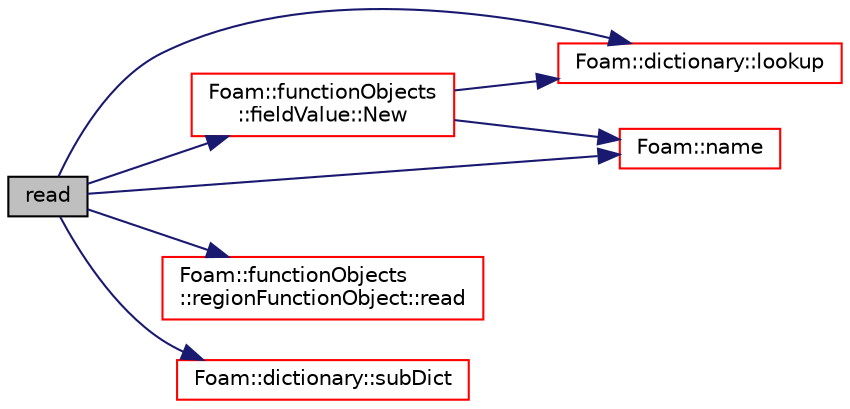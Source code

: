 digraph "read"
{
  bgcolor="transparent";
  edge [fontname="Helvetica",fontsize="10",labelfontname="Helvetica",labelfontsize="10"];
  node [fontname="Helvetica",fontsize="10",shape=record];
  rankdir="LR";
  Node319 [label="read",height=0.2,width=0.4,color="black", fillcolor="grey75", style="filled", fontcolor="black"];
  Node319 -> Node320 [color="midnightblue",fontsize="10",style="solid",fontname="Helvetica"];
  Node320 [label="Foam::dictionary::lookup",height=0.2,width=0.4,color="red",URL="$a27129.html#a6a0727fa523e48977e27348663def509",tooltip="Find and return an entry data stream. "];
  Node319 -> Node500 [color="midnightblue",fontsize="10",style="solid",fontname="Helvetica"];
  Node500 [label="Foam::name",height=0.2,width=0.4,color="red",URL="$a21851.html#adcb0df2bd4953cb6bb390272d8263c3a",tooltip="Return a string representation of a complex. "];
  Node319 -> Node617 [color="midnightblue",fontsize="10",style="solid",fontname="Helvetica"];
  Node617 [label="Foam::functionObjects\l::fieldValue::New",height=0.2,width=0.4,color="red",URL="$a24177.html#ab52cee0d4696b915b0442739da61c42a",tooltip="Return a reference to the selected fieldValue. "];
  Node617 -> Node320 [color="midnightblue",fontsize="10",style="solid",fontname="Helvetica"];
  Node617 -> Node500 [color="midnightblue",fontsize="10",style="solid",fontname="Helvetica"];
  Node319 -> Node618 [color="midnightblue",fontsize="10",style="solid",fontname="Helvetica"];
  Node618 [label="Foam::functionObjects\l::regionFunctionObject::read",height=0.2,width=0.4,color="red",URL="$a27233.html#afac0600fef97b05534a595ce00b272ed",tooltip="Read optional controls. "];
  Node319 -> Node553 [color="midnightblue",fontsize="10",style="solid",fontname="Helvetica"];
  Node553 [label="Foam::dictionary::subDict",height=0.2,width=0.4,color="red",URL="$a27129.html#aaa26b5f2da6aff5a6a59af5407f1bf59",tooltip="Find and return a sub-dictionary. "];
}
